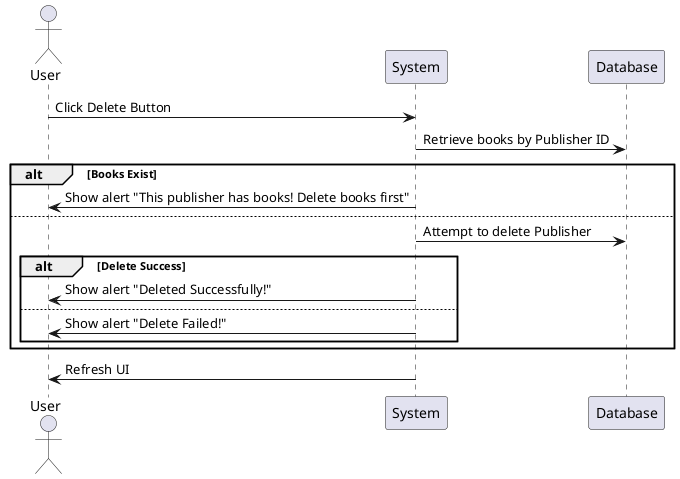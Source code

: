 @startuml
actor User
participant "System" as System
participant "Database" as DB

User -> System: Click Delete Button
System -> DB: Retrieve books by Publisher ID

alt Books Exist
  System -> User: Show alert "This publisher has books! Delete books first"
else
  System -> DB: Attempt to delete Publisher
  alt Delete Success
    System -> User: Show alert "Deleted Successfully!"
  else
    System -> User: Show alert "Delete Failed!"
  end
end

System -> User: Refresh UI
@enduml